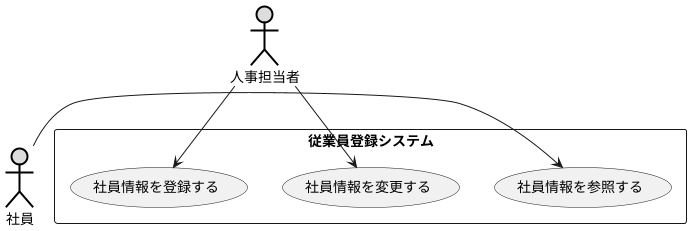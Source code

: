 @startuml ユースケース図
actor 人事担当者 #DDDDDD;line:black;line.bold;
actor 社員 #DDDDDD;line:black;line.bold;

rectangle 従業員登録システム{
    usecase 社員情報を変更する
    usecase 社員情報を登録する
    usecase 社員情報を参照する
    

}
社員->社員情報を参照する
    人事担当者-->社員情報を変更する
    人事担当者-->社員情報を登録する

@enduml
